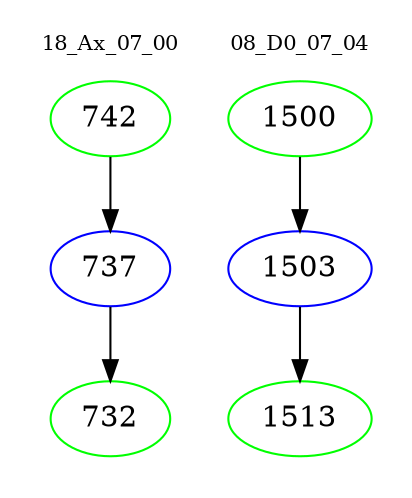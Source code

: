 digraph{
subgraph cluster_0 {
color = white
label = "18_Ax_07_00";
fontsize=10;
T0_742 [label="742", color="green"]
T0_742 -> T0_737 [color="black"]
T0_737 [label="737", color="blue"]
T0_737 -> T0_732 [color="black"]
T0_732 [label="732", color="green"]
}
subgraph cluster_1 {
color = white
label = "08_D0_07_04";
fontsize=10;
T1_1500 [label="1500", color="green"]
T1_1500 -> T1_1503 [color="black"]
T1_1503 [label="1503", color="blue"]
T1_1503 -> T1_1513 [color="black"]
T1_1513 [label="1513", color="green"]
}
}
